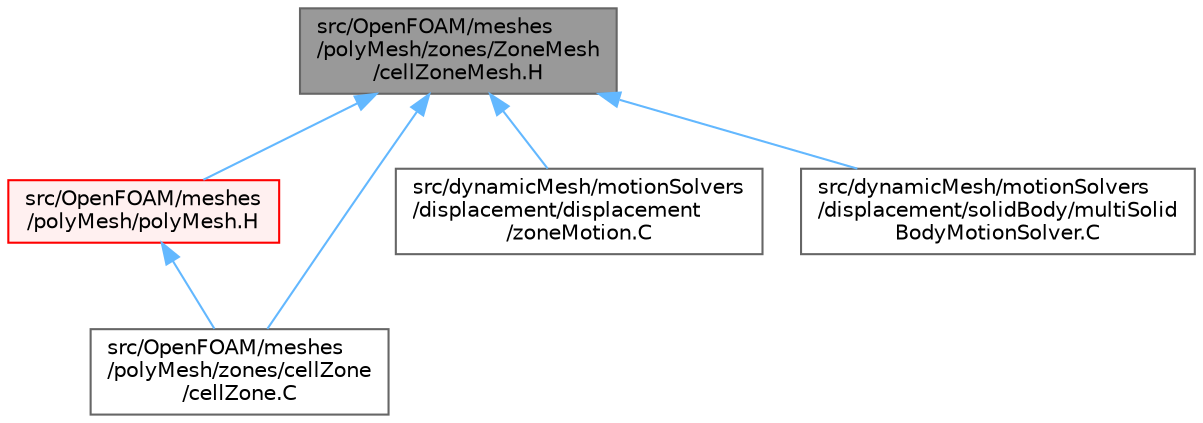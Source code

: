 digraph "src/OpenFOAM/meshes/polyMesh/zones/ZoneMesh/cellZoneMesh.H"
{
 // LATEX_PDF_SIZE
  bgcolor="transparent";
  edge [fontname=Helvetica,fontsize=10,labelfontname=Helvetica,labelfontsize=10];
  node [fontname=Helvetica,fontsize=10,shape=box,height=0.2,width=0.4];
  Node1 [id="Node000001",label="src/OpenFOAM/meshes\l/polyMesh/zones/ZoneMesh\l/cellZoneMesh.H",height=0.2,width=0.4,color="gray40", fillcolor="grey60", style="filled", fontcolor="black",tooltip="Foam::cellZoneMesh."];
  Node1 -> Node2 [id="edge1_Node000001_Node000002",dir="back",color="steelblue1",style="solid",tooltip=" "];
  Node2 [id="Node000002",label="src/OpenFOAM/meshes\l/polyMesh/polyMesh.H",height=0.2,width=0.4,color="red", fillcolor="#FFF0F0", style="filled",URL="$polyMesh_8H.html",tooltip=" "];
  Node2 -> Node938 [id="edge2_Node000002_Node000938",dir="back",color="steelblue1",style="solid",tooltip=" "];
  Node938 [id="Node000938",label="src/OpenFOAM/meshes\l/polyMesh/zones/cellZone\l/cellZone.C",height=0.2,width=0.4,color="grey40", fillcolor="white", style="filled",URL="$cellZone_8C.html",tooltip=" "];
  Node1 -> Node938 [id="edge3_Node000001_Node000938",dir="back",color="steelblue1",style="solid",tooltip=" "];
  Node1 -> Node873 [id="edge4_Node000001_Node000873",dir="back",color="steelblue1",style="solid",tooltip=" "];
  Node873 [id="Node000873",label="src/dynamicMesh/motionSolvers\l/displacement/displacement\l/zoneMotion.C",height=0.2,width=0.4,color="grey40", fillcolor="white", style="filled",URL="$zoneMotion_8C.html",tooltip=" "];
  Node1 -> Node143 [id="edge5_Node000001_Node000143",dir="back",color="steelblue1",style="solid",tooltip=" "];
  Node143 [id="Node000143",label="src/dynamicMesh/motionSolvers\l/displacement/solidBody/multiSolid\lBodyMotionSolver.C",height=0.2,width=0.4,color="grey40", fillcolor="white", style="filled",URL="$multiSolidBodyMotionSolver_8C.html",tooltip=" "];
}
